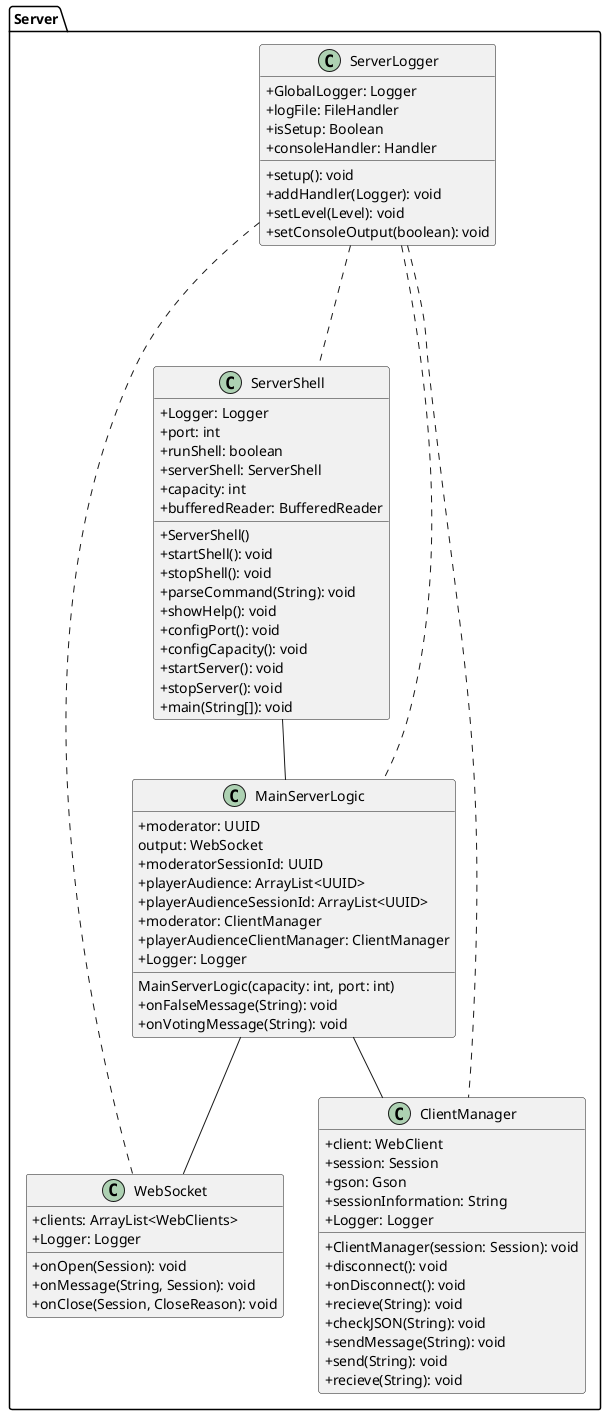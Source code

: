 @startuml

skinparam classAttributeIconSize 0

package "Server" {
class "ServerShell" as ss {
    {field} +Logger: Logger
    {field} +port: int
    {field} +runShell: boolean
    {field} +serverShell: ServerShell
    {field} +capacity: int
    {field} +bufferedReader: BufferedReader
    {method} +ServerShell()
    {method} +startShell(): void
    {method} +stopShell(): void
    {method} +parseCommand(String): void
    {method} +showHelp(): void
    {method} +configPort(): void
    {method} +configCapacity(): void
    {method} +startServer(): void
    {method} +stopServer(): void
    {method} +main(String[]): void
  }
class "WebSocket" as ws {
    {field} +clients: ArrayList<WebClients>
    {field} +Logger: Logger
    {method} +onOpen(Session): void
    {method} +onMessage(String, Session): void
    {method} +onClose(Session, CloseReason): void

}

class "MainServerLogic" as msl {
    {field} +moderator: UUID
    {field} output: WebSocket
    {field} +moderatorSessionId: UUID
    {field} +playerAudience: ArrayList<UUID>
    {field} +playerAudienceSessionId: ArrayList<UUID>
    {field} +moderator: ClientManager
    {field} +playerAudienceClientManager: ClientManager
    {field} +Logger: Logger
    {method} MainServerLogic(capacity: int, port: int)
    {method} +onFalseMessage(String): void
    {method} +onVotingMessage(String): void

}
class "ClientManager" as cm {
    {field} +client: WebClient
    {field} +session: Session
    {field} +gson: Gson
    {field} +sessionInformation: String
    {field} +Logger: Logger
    {method} +ClientManager(session: Session): void
    {method} +disconnect(): void
    {method} +onDisconnect(): void
    {method} +recieve(String): void
    {method} +checkJSON(String): void
    {method} +sendMessage(String): void
    {method} +send(String): void
    {method} +recieve(String): void
}

class "ServerLogger" as sl {
    {field} +GlobalLogger: Logger
    {field} +logFile: FileHandler
    {field} +isSetup: Boolean
    {field} +consoleHandler: Handler
    {method} +setup(): void
    {method} +addHandler(Logger): void
    {method} +setLevel(Level): void
    {method} +setConsoleOutput(boolean): void
}
}
ss -- msl
msl -- ws
msl -- cm
sl ... msl
sl ... ws
sl ... cm
sl ... ss

@enduml